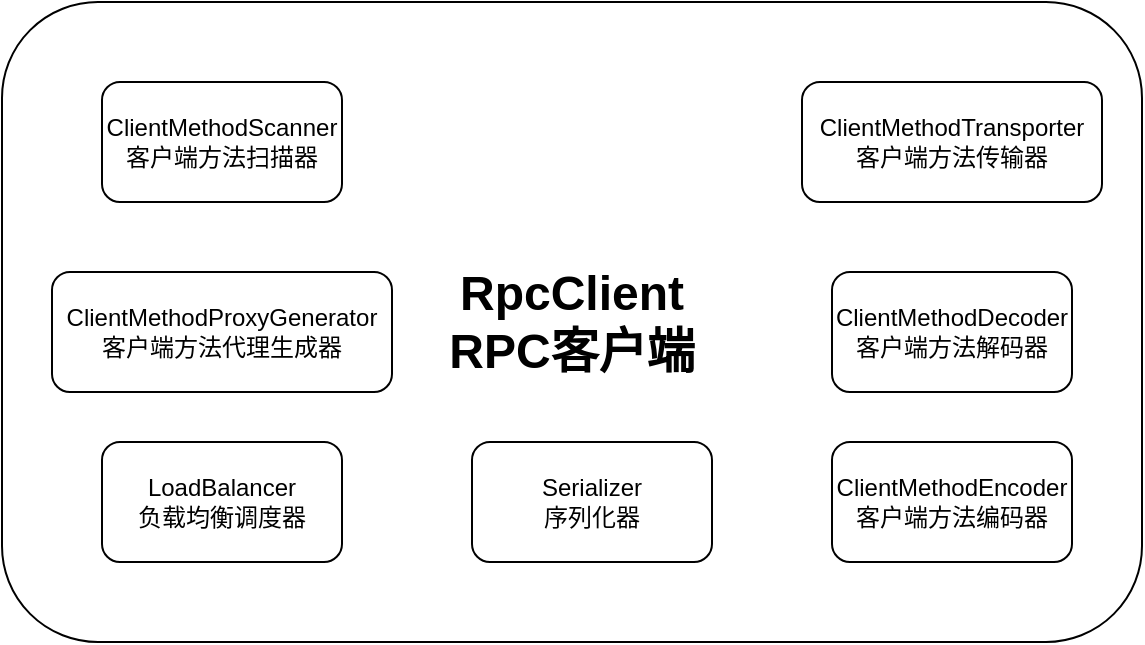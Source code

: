 <mxfile version="10.3.6" type="github"><diagram id="Fqn8XjW1-xnFEwnAjxbr" name="Page-1"><mxGraphModel dx="1142" dy="525" grid="1" gridSize="10" guides="1" tooltips="1" connect="1" arrows="1" fold="1" page="1" pageScale="1" pageWidth="827" pageHeight="1169" math="0" shadow="0"><root><mxCell id="0"/><mxCell id="1" parent="0"/><mxCell id="wjXN4B8pQpy7YROcRCOF-10" value="&lt;font style=&quot;font-size: 24px&quot;&gt;&lt;b&gt;RpcClient&lt;br&gt;RPC客户端&lt;/b&gt;&lt;/font&gt;" style="rounded=1;whiteSpace=wrap;html=1;" vertex="1" parent="1"><mxGeometry x="150" y="380" width="570" height="320" as="geometry"/></mxCell><mxCell id="wjXN4B8pQpy7YROcRCOF-1" value="ClientMethodScanner&lt;br&gt;客户端方法扫描器" style="rounded=1;whiteSpace=wrap;html=1;" vertex="1" parent="1"><mxGeometry x="200" y="420" width="120" height="60" as="geometry"/></mxCell><mxCell id="wjXN4B8pQpy7YROcRCOF-2" value="ClientMethodDecoder&lt;br&gt;客户端方法解码器" style="rounded=1;whiteSpace=wrap;html=1;" vertex="1" parent="1"><mxGeometry x="565" y="515" width="120" height="60" as="geometry"/></mxCell><mxCell id="wjXN4B8pQpy7YROcRCOF-8" value="ClientMethodProxyGenerator&lt;br&gt;客户端方法代理生成器" style="rounded=1;whiteSpace=wrap;html=1;" vertex="1" parent="1"><mxGeometry x="175" y="515" width="170" height="60" as="geometry"/></mxCell><mxCell id="wjXN4B8pQpy7YROcRCOF-9" value="ClientMethodTransporter&lt;br&gt;客户端方法传输器" style="rounded=1;whiteSpace=wrap;html=1;" vertex="1" parent="1"><mxGeometry x="550" y="420" width="150" height="60" as="geometry"/></mxCell><mxCell id="wjXN4B8pQpy7YROcRCOF-11" value="ClientMethodEncoder&lt;br&gt;客户端方法编码器" style="rounded=1;whiteSpace=wrap;html=1;" vertex="1" parent="1"><mxGeometry x="565" y="600" width="120" height="60" as="geometry"/></mxCell><mxCell id="wjXN4B8pQpy7YROcRCOF-13" value="Serializer&lt;br&gt;序列化器" style="rounded=1;whiteSpace=wrap;html=1;" vertex="1" parent="1"><mxGeometry x="385" y="600" width="120" height="60" as="geometry"/></mxCell><mxCell id="wjXN4B8pQpy7YROcRCOF-16" value="LoadBalancer&lt;br&gt;负载均衡调度器&lt;br&gt;" style="rounded=1;whiteSpace=wrap;html=1;" vertex="1" parent="1"><mxGeometry x="200" y="600" width="120" height="60" as="geometry"/></mxCell></root></mxGraphModel></diagram><diagram id="KI46tVS98foNvg1VlR5Z" name="Page-2"><mxGraphModel dx="1142" dy="525" grid="1" gridSize="10" guides="1" tooltips="1" connect="1" arrows="1" fold="1" page="1" pageScale="1" pageWidth="827" pageHeight="1169" math="0" shadow="0"><root><mxCell id="oDnWgeG0UOWZazvAn3eF-0"/><mxCell id="oDnWgeG0UOWZazvAn3eF-1" parent="oDnWgeG0UOWZazvAn3eF-0"/></root></mxGraphModel></diagram></mxfile>